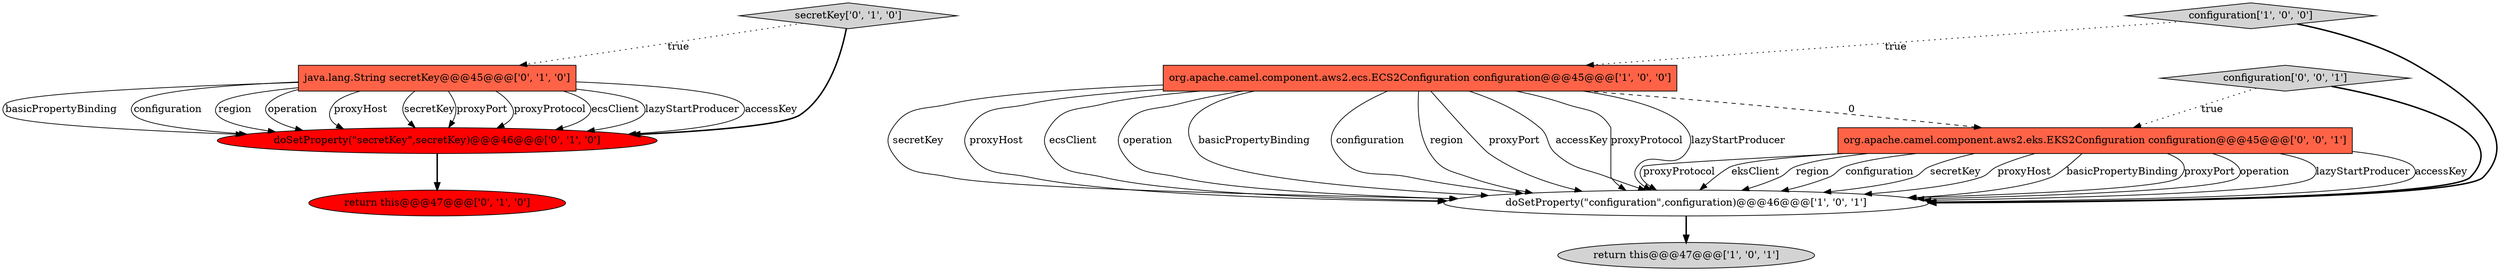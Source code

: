 digraph {
5 [style = filled, label = "java.lang.String secretKey@@@45@@@['0', '1', '0']", fillcolor = tomato, shape = box image = "AAA1AAABBB2BBB"];
6 [style = filled, label = "doSetProperty(\"secretKey\",secretKey)@@@46@@@['0', '1', '0']", fillcolor = red, shape = ellipse image = "AAA1AAABBB2BBB"];
3 [style = filled, label = "configuration['1', '0', '0']", fillcolor = lightgray, shape = diamond image = "AAA0AAABBB1BBB"];
8 [style = filled, label = "org.apache.camel.component.aws2.eks.EKS2Configuration configuration@@@45@@@['0', '0', '1']", fillcolor = tomato, shape = box image = "AAA0AAABBB3BBB"];
2 [style = filled, label = "org.apache.camel.component.aws2.ecs.ECS2Configuration configuration@@@45@@@['1', '0', '0']", fillcolor = tomato, shape = box image = "AAA1AAABBB1BBB"];
1 [style = filled, label = "return this@@@47@@@['1', '0', '1']", fillcolor = lightgray, shape = ellipse image = "AAA0AAABBB1BBB"];
9 [style = filled, label = "configuration['0', '0', '1']", fillcolor = lightgray, shape = diamond image = "AAA0AAABBB3BBB"];
7 [style = filled, label = "return this@@@47@@@['0', '1', '0']", fillcolor = red, shape = ellipse image = "AAA1AAABBB2BBB"];
0 [style = filled, label = "doSetProperty(\"configuration\",configuration)@@@46@@@['1', '0', '1']", fillcolor = white, shape = ellipse image = "AAA0AAABBB1BBB"];
4 [style = filled, label = "secretKey['0', '1', '0']", fillcolor = lightgray, shape = diamond image = "AAA0AAABBB2BBB"];
4->5 [style = dotted, label="true"];
8->0 [style = solid, label="lazyStartProducer"];
2->0 [style = solid, label="proxyProtocol"];
8->0 [style = solid, label="accessKey"];
9->0 [style = bold, label=""];
4->6 [style = bold, label=""];
5->6 [style = solid, label="basicPropertyBinding"];
5->6 [style = solid, label="configuration"];
8->0 [style = solid, label="proxyProtocol"];
8->0 [style = solid, label="eksClient"];
2->0 [style = solid, label="lazyStartProducer"];
2->0 [style = solid, label="secretKey"];
5->6 [style = solid, label="region"];
5->6 [style = solid, label="operation"];
8->0 [style = solid, label="region"];
8->0 [style = solid, label="configuration"];
5->6 [style = solid, label="proxyHost"];
2->0 [style = solid, label="proxyHost"];
2->8 [style = dashed, label="0"];
3->0 [style = bold, label=""];
8->0 [style = solid, label="secretKey"];
2->0 [style = solid, label="ecsClient"];
9->8 [style = dotted, label="true"];
5->6 [style = solid, label="secretKey"];
2->0 [style = solid, label="operation"];
2->0 [style = solid, label="basicPropertyBinding"];
2->0 [style = solid, label="configuration"];
2->0 [style = solid, label="region"];
5->6 [style = solid, label="proxyPort"];
5->6 [style = solid, label="proxyProtocol"];
8->0 [style = solid, label="proxyHost"];
0->1 [style = bold, label=""];
5->6 [style = solid, label="ecsClient"];
5->6 [style = solid, label="lazyStartProducer"];
2->0 [style = solid, label="proxyPort"];
2->0 [style = solid, label="accessKey"];
8->0 [style = solid, label="basicPropertyBinding"];
6->7 [style = bold, label=""];
8->0 [style = solid, label="proxyPort"];
8->0 [style = solid, label="operation"];
5->6 [style = solid, label="accessKey"];
3->2 [style = dotted, label="true"];
}
